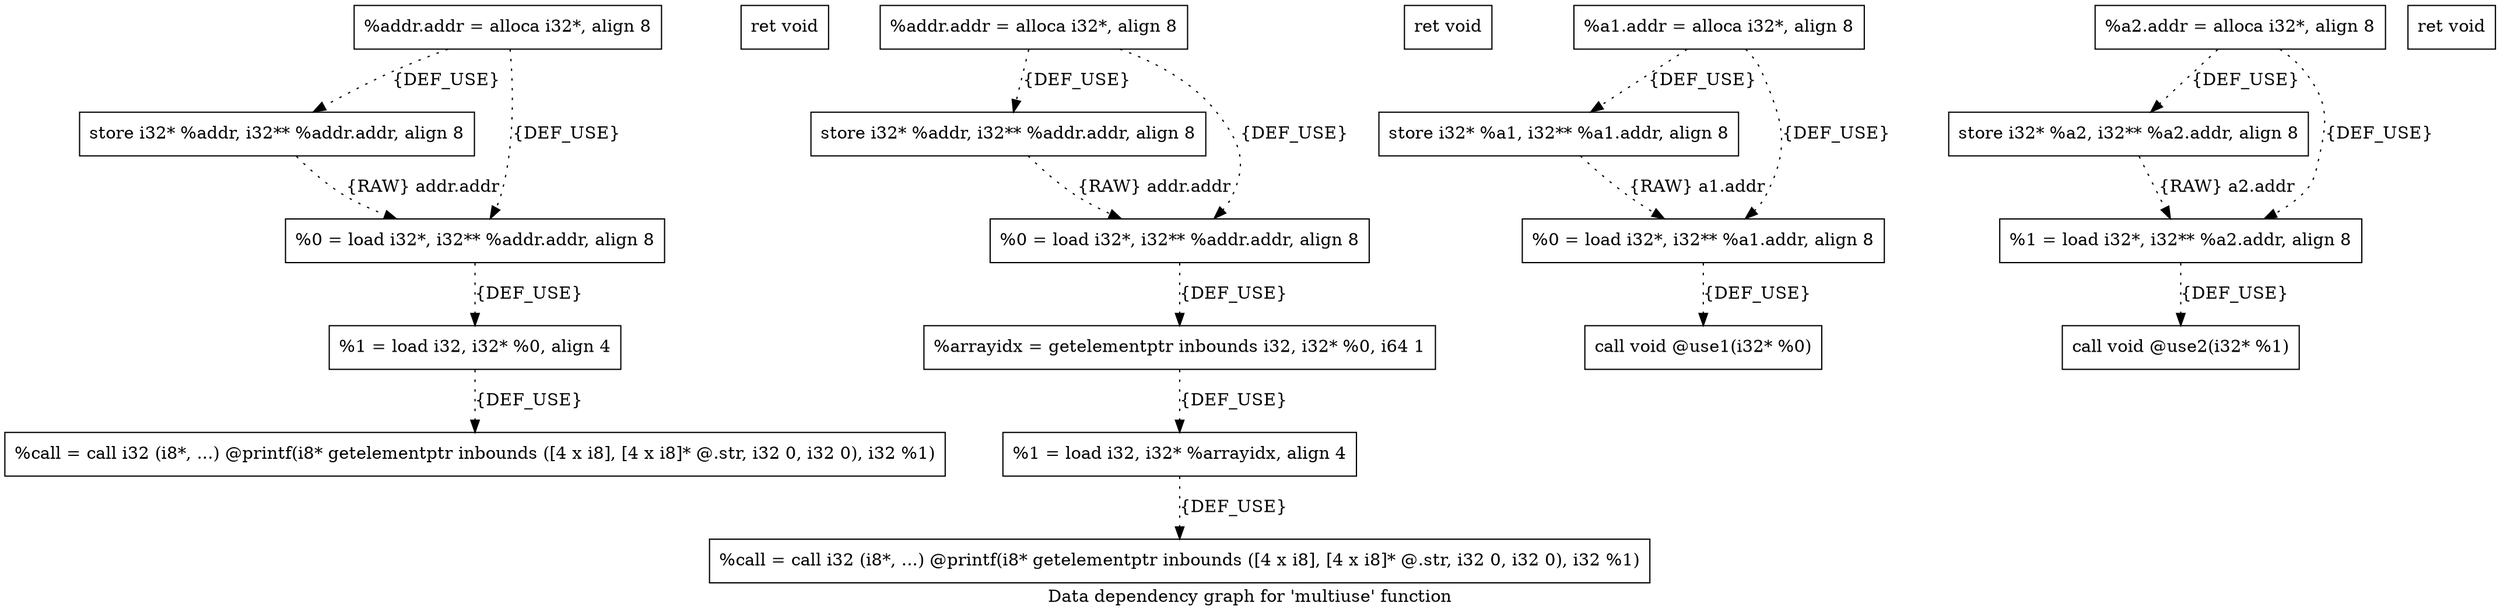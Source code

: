 digraph "Data dependency graph for 'multiuse' function" {
	label="Data dependency graph for 'multiuse' function";

	Node0x9701b40 [shape=record,label="{  %addr.addr = alloca i32*, align 8}"];
	Node0x9701b40 -> Node0x9701bd0[style=dotted,label = "{DEF_USE}" ];
	Node0x9701b40 -> Node0x9701c60[style=dotted,label = "{DEF_USE}" ];
	Node0x9701bd0 [shape=record,label="{  store i32* %addr, i32** %addr.addr, align 8}"];
	Node0x9701bd0 -> Node0x9701c60[style=dotted,label = "{RAW} addr.addr"];
	Node0x9701c60 [shape=record,label="{  %0 = load i32*, i32** %addr.addr, align 8}"];
	Node0x9701c60 -> Node0x96ffb30[style=dotted,label = "{DEF_USE}" ];
	Node0x96ffb30 [shape=record,label="{  %1 = load i32, i32* %0, align 4}"];
	Node0x96ffb30 -> Node0x9702f80[style=dotted,label = "{DEF_USE}" ];
	Node0x9702f80 [shape=record,label="{  %call = call i32 (i8*, ...) @printf(i8* getelementptr inbounds ([4 x i8], [4 x i8]* @.str, i32 0, i32 0), i32 %1)}"];
	Node0x9701cd0 [shape=record,label="{  ret void}"];
	Node0x96fa570 [shape=record,label="{  %addr.addr = alloca i32*, align 8}"];
	Node0x96fa570 -> Node0x96fa5e0[style=dotted,label = "{DEF_USE}" ];
	Node0x96fa570 -> Node0x96fa650[style=dotted,label = "{DEF_USE}" ];
	Node0x96fa5e0 [shape=record,label="{  store i32* %addr, i32** %addr.addr, align 8}"];
	Node0x96fa5e0 -> Node0x96fa650[style=dotted,label = "{RAW} addr.addr"];
	Node0x96fa650 [shape=record,label="{  %0 = load i32*, i32** %addr.addr, align 8}"];
	Node0x96fa650 -> Node0x9702ff0[style=dotted,label = "{DEF_USE}" ];
	Node0x9702ff0 [shape=record,label="{  %arrayidx = getelementptr inbounds i32, i32* %0, i64 1}"];
	Node0x9702ff0 -> Node0x96fa7e0[style=dotted,label = "{DEF_USE}" ];
	Node0x96fa7e0 [shape=record,label="{  %1 = load i32, i32* %arrayidx, align 4}"];
	Node0x96fa7e0 -> Node0x96fa850[style=dotted,label = "{DEF_USE}" ];
	Node0x96fa850 [shape=record,label="{  %call = call i32 (i8*, ...) @printf(i8* getelementptr inbounds ([4 x i8], [4 x i8]* @.str, i32 0, i32 0), i32 %1)}"];
	Node0x97052c0 [shape=record,label="{  ret void}"];
	Node0x9702cd0 [shape=record,label="{  %a1.addr = alloca i32*, align 8}"];
	Node0x9702cd0 -> Node0x9702db0[style=dotted,label = "{DEF_USE}" ];
	Node0x9702cd0 -> Node0x96fa6c0[style=dotted,label = "{DEF_USE}" ];
	Node0x9702d40 [shape=record,label="{  %a2.addr = alloca i32*, align 8}"];
	Node0x9702d40 -> Node0x9702e40[style=dotted,label = "{DEF_USE}" ];
	Node0x9702d40 -> Node0x9702440[style=dotted,label = "{DEF_USE}" ];
	Node0x9702db0 [shape=record,label="{  store i32* %a1, i32** %a1.addr, align 8}"];
	Node0x9702db0 -> Node0x96fa6c0[style=dotted,label = "{RAW} a1.addr"];
	Node0x9702e40 [shape=record,label="{  store i32* %a2, i32** %a2.addr, align 8}"];
	Node0x9702e40 -> Node0x9702440[style=dotted,label = "{RAW} a2.addr"];
	Node0x96fa6c0 [shape=record,label="{  %0 = load i32*, i32** %a1.addr, align 8}"];
	Node0x96fa6c0 -> Node0x97023d0[style=dotted,label = "{DEF_USE}" ];
	Node0x97023d0 [shape=record,label="{  call void @use1(i32* %0)}"];
	Node0x9702440 [shape=record,label="{  %1 = load i32*, i32** %a2.addr, align 8}"];
	Node0x9702440 -> Node0x9702500[style=dotted,label = "{DEF_USE}" ];
	Node0x9702500 [shape=record,label="{  call void @use2(i32* %1)}"];
	Node0x9702570 [shape=record,label="{  ret void}"];
}
